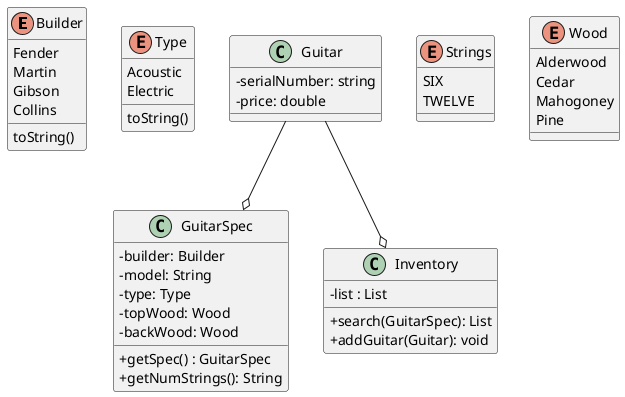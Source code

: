 @startuml

skinparam classAttributeIconSize 0
Builder -[hidden]>Type

class Guitar {
-serialNumber: string
-price: double

}

class GuitarSpec{
-builder: Builder
-model: String
-type: Type
-topWood: Wood
-backWood: Wood
+getSpec() : GuitarSpec
+getNumStrings(): String
}

class Inventory {
-list : List
+search(GuitarSpec): List
+addGuitar(Guitar): void
}

enum Builder {
Fender
Martin
Gibson
Collins
toString()
}

enum Strings{
SIX
TWELVE
}

enum Type {
Acoustic
Electric
toString()
}

enum Wood {
Alderwood
Cedar
Mahogoney
Pine
}

Guitar --o Inventory
Guitar --o GuitarSpec

@enduml